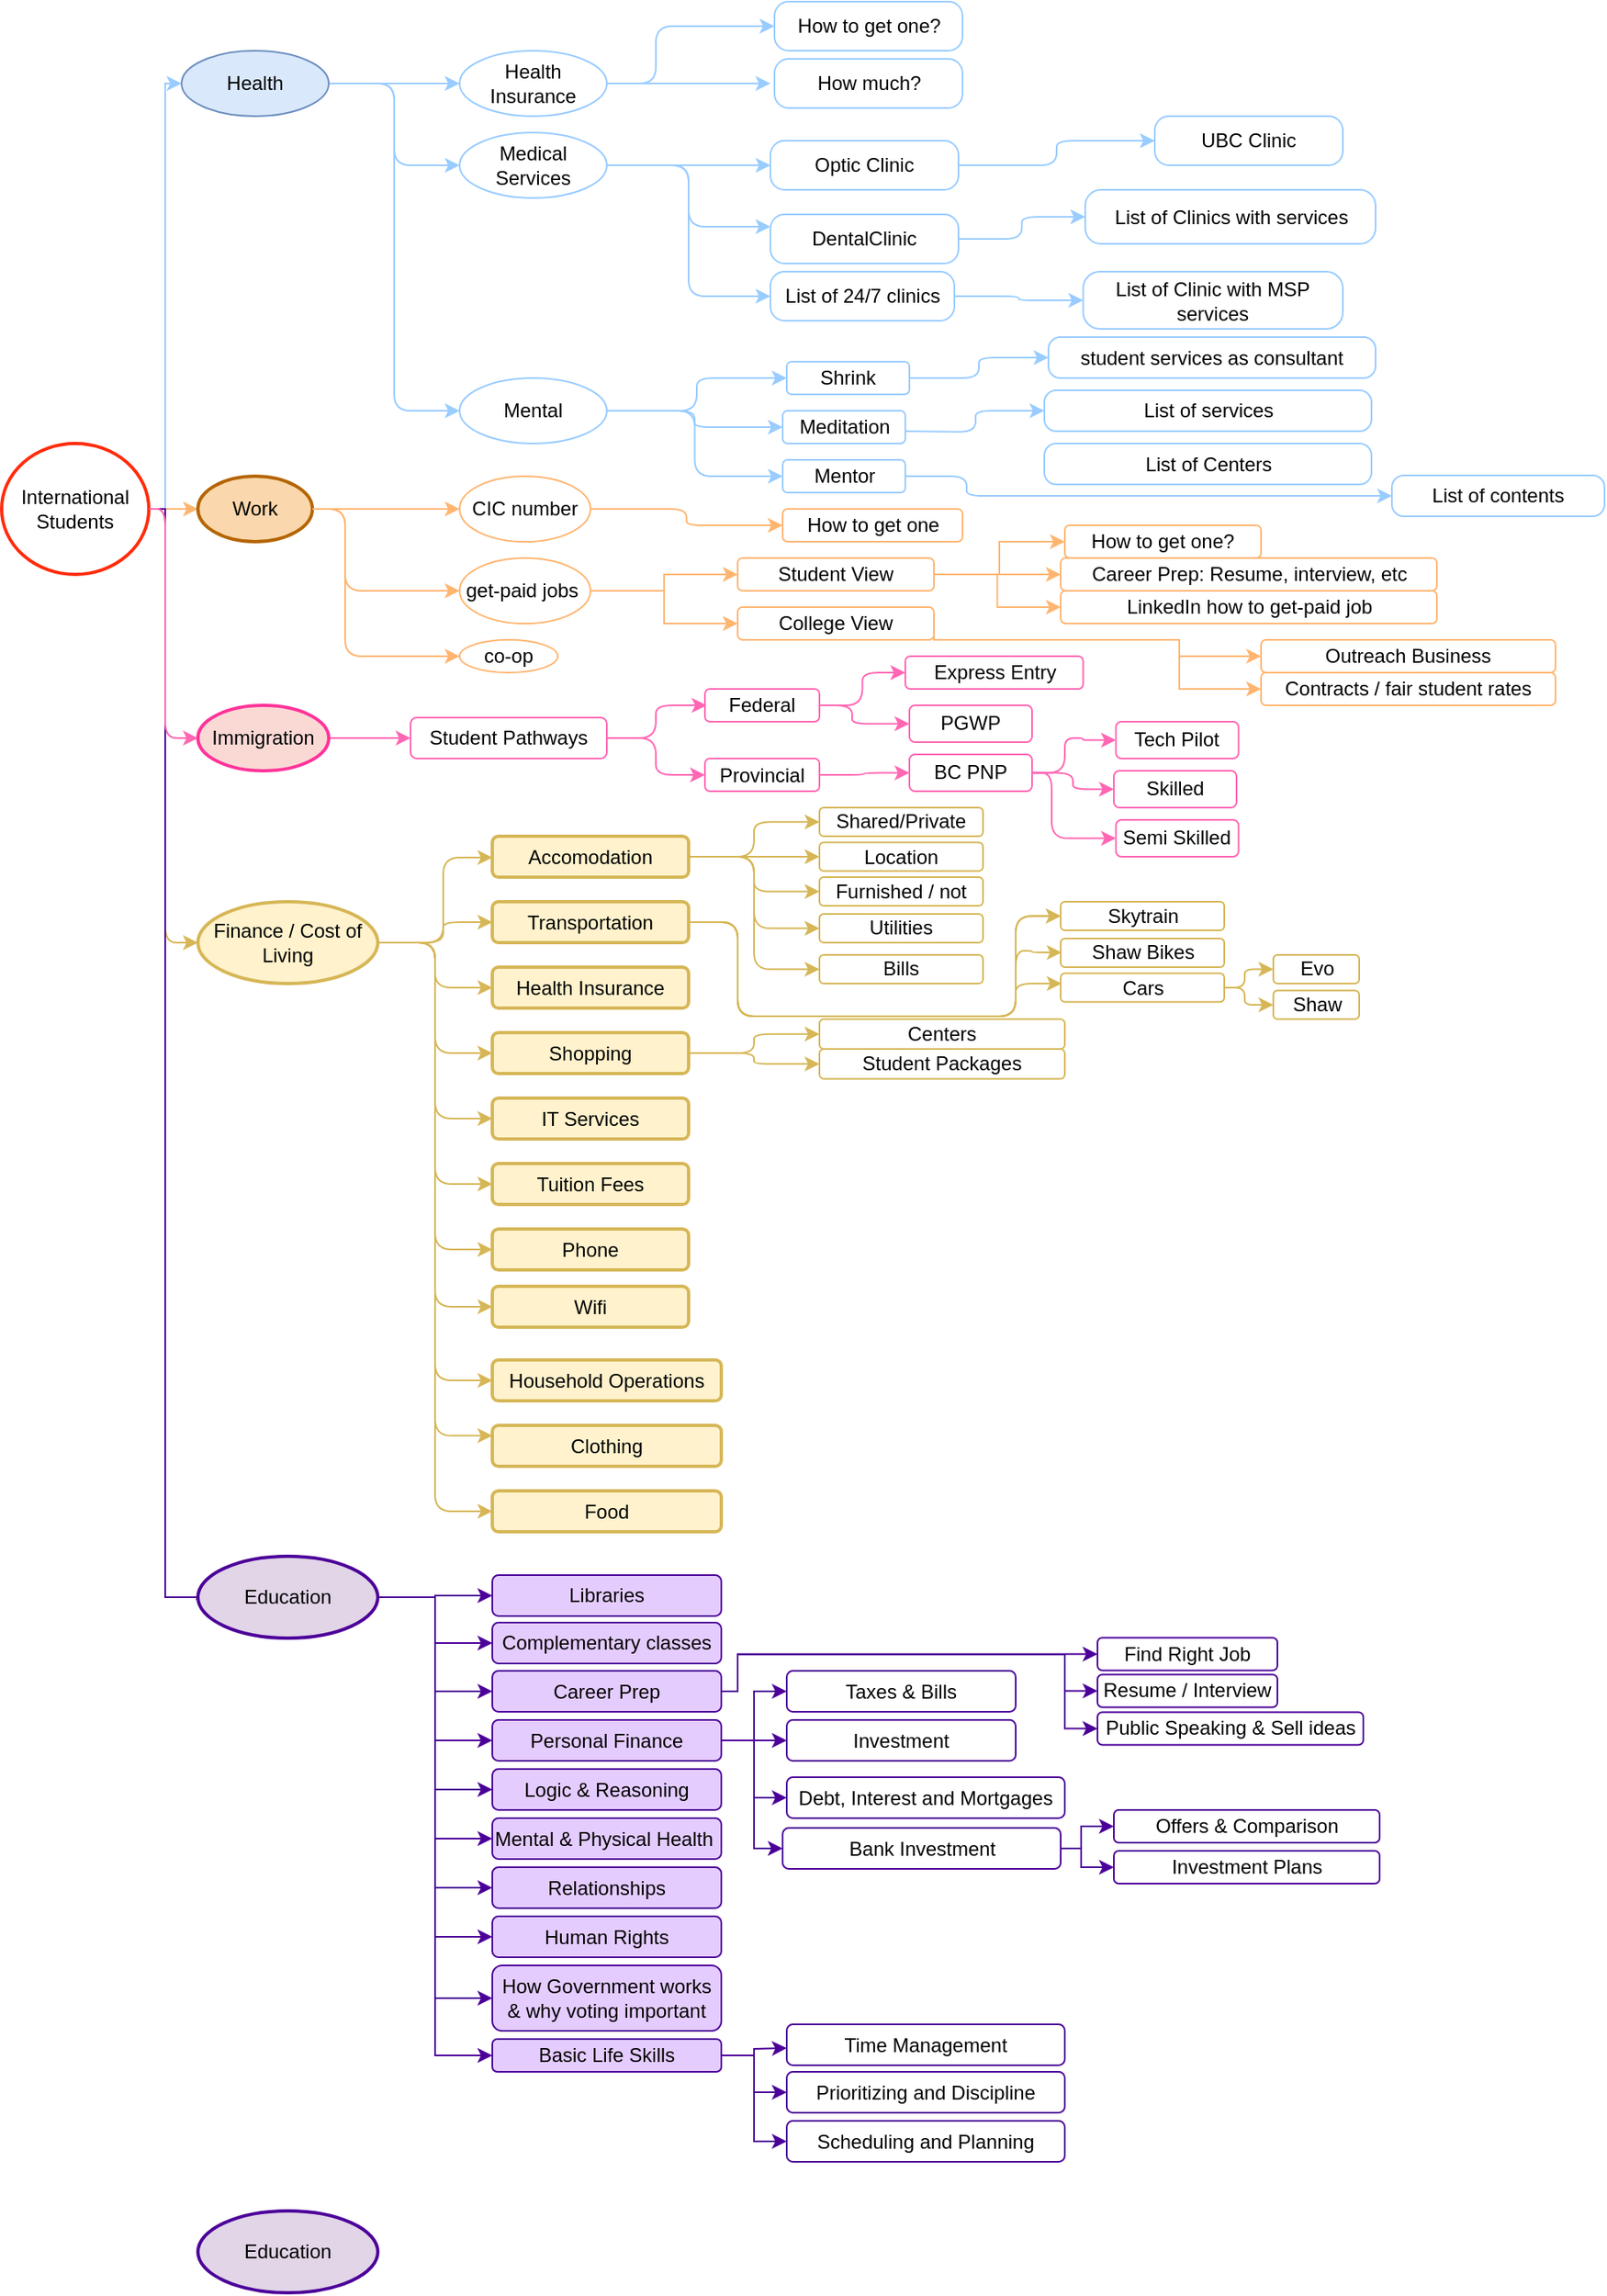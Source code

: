 <mxfile version="14.4.7" type="github">
  <diagram id="m4oOq3qNDZ7g-e-n-4RC" name="Page-1">
    <mxGraphModel dx="934" dy="576" grid="1" gridSize="10" guides="1" tooltips="1" connect="1" arrows="1" fold="1" page="1" pageScale="1" pageWidth="1100" pageHeight="2700" math="0" shadow="0">
      <root>
        <mxCell id="0" />
        <mxCell id="1" parent="0" />
        <mxCell id="rZ3ENeLBDYLeqfZYiXDe-3" value="" style="edgeStyle=orthogonalEdgeStyle;rounded=0;orthogonalLoop=1;jettySize=auto;html=1;strokeColor=#99CCFF;" parent="1" source="rZ3ENeLBDYLeqfZYiXDe-1" target="rZ3ENeLBDYLeqfZYiXDe-2" edge="1">
          <mxGeometry relative="1" as="geometry">
            <Array as="points">
              <mxPoint x="150" y="350" />
              <mxPoint x="150" y="90" />
            </Array>
          </mxGeometry>
        </mxCell>
        <mxCell id="rZ3ENeLBDYLeqfZYiXDe-70" value="" style="edgeStyle=orthogonalEdgeStyle;rounded=1;orthogonalLoop=1;jettySize=auto;html=1;strokeColor=#FFB570;" parent="1" source="rZ3ENeLBDYLeqfZYiXDe-1" target="rZ3ENeLBDYLeqfZYiXDe-69" edge="1">
          <mxGeometry relative="1" as="geometry" />
        </mxCell>
        <mxCell id="n0O5NmU1FxggE0WwCRkB-70" style="edgeStyle=orthogonalEdgeStyle;rounded=1;orthogonalLoop=1;jettySize=auto;html=1;entryX=0;entryY=0.5;entryDx=0;entryDy=0;strokeColor=#D6B656;" parent="1" source="rZ3ENeLBDYLeqfZYiXDe-1" target="n0O5NmU1FxggE0WwCRkB-69" edge="1">
          <mxGeometry relative="1" as="geometry">
            <Array as="points">
              <mxPoint x="150" y="350" />
              <mxPoint x="150" y="615" />
            </Array>
          </mxGeometry>
        </mxCell>
        <mxCell id="ks-HHhve7mKZ4W3_v99z-2" style="edgeStyle=orthogonalEdgeStyle;rounded=0;orthogonalLoop=1;jettySize=auto;html=1;exitX=1;exitY=0.5;exitDx=0;exitDy=0;entryX=0.028;entryY=0.351;entryDx=0;entryDy=0;entryPerimeter=0;strokeColor=#4C0099;" edge="1" parent="1" source="rZ3ENeLBDYLeqfZYiXDe-1" target="ks-HHhve7mKZ4W3_v99z-1">
          <mxGeometry relative="1" as="geometry">
            <Array as="points">
              <mxPoint x="150" y="350" />
              <mxPoint x="150" y="1015" />
              <mxPoint x="173" y="1015" />
            </Array>
          </mxGeometry>
        </mxCell>
        <mxCell id="rZ3ENeLBDYLeqfZYiXDe-1" value="International &lt;br&gt;Students" style="ellipse;whiteSpace=wrap;html=1;strokeWidth=2;strokeColor=#FF2B0A;" parent="1" vertex="1">
          <mxGeometry x="50" y="310" width="90" height="80" as="geometry" />
        </mxCell>
        <mxCell id="rZ3ENeLBDYLeqfZYiXDe-5" value="" style="edgeStyle=orthogonalEdgeStyle;rounded=0;orthogonalLoop=1;jettySize=auto;html=1;strokeColor=#99CCFF;" parent="1" source="rZ3ENeLBDYLeqfZYiXDe-2" target="rZ3ENeLBDYLeqfZYiXDe-4" edge="1">
          <mxGeometry relative="1" as="geometry" />
        </mxCell>
        <mxCell id="rZ3ENeLBDYLeqfZYiXDe-22" style="edgeStyle=orthogonalEdgeStyle;rounded=1;orthogonalLoop=1;jettySize=auto;html=1;entryX=0;entryY=0.5;entryDx=0;entryDy=0;strokeColor=#99CCFF;" parent="1" source="rZ3ENeLBDYLeqfZYiXDe-2" target="rZ3ENeLBDYLeqfZYiXDe-20" edge="1">
          <mxGeometry relative="1" as="geometry" />
        </mxCell>
        <mxCell id="rZ3ENeLBDYLeqfZYiXDe-48" style="edgeStyle=orthogonalEdgeStyle;rounded=1;orthogonalLoop=1;jettySize=auto;html=1;strokeColor=#99CCFF;entryX=0;entryY=0.5;entryDx=0;entryDy=0;" parent="1" source="rZ3ENeLBDYLeqfZYiXDe-2" target="rZ3ENeLBDYLeqfZYiXDe-49" edge="1">
          <mxGeometry relative="1" as="geometry">
            <mxPoint x="280" y="230" as="targetPoint" />
          </mxGeometry>
        </mxCell>
        <mxCell id="rZ3ENeLBDYLeqfZYiXDe-2" value="Health" style="ellipse;whiteSpace=wrap;html=1;fillColor=#dae8fc;strokeColor=#6c8ebf;" parent="1" vertex="1">
          <mxGeometry x="160" y="70" width="90" height="40" as="geometry" />
        </mxCell>
        <mxCell id="rZ3ENeLBDYLeqfZYiXDe-7" value="" style="edgeStyle=orthogonalEdgeStyle;rounded=1;orthogonalLoop=1;jettySize=auto;html=1;strokeColor=#99CCFF;entryX=0;entryY=0.5;entryDx=0;entryDy=0;" parent="1" source="rZ3ENeLBDYLeqfZYiXDe-4" target="n0O5NmU1FxggE0WwCRkB-44" edge="1">
          <mxGeometry relative="1" as="geometry">
            <Array as="points">
              <mxPoint x="450" y="90" />
              <mxPoint x="450" y="55" />
            </Array>
          </mxGeometry>
        </mxCell>
        <mxCell id="rZ3ENeLBDYLeqfZYiXDe-4" value="Health Insurance&lt;br&gt;" style="ellipse;whiteSpace=wrap;html=1;strokeColor=#99CCFF;" parent="1" vertex="1">
          <mxGeometry x="330" y="70" width="90" height="40" as="geometry" />
        </mxCell>
        <mxCell id="rZ3ENeLBDYLeqfZYiXDe-12" value="" style="endArrow=classic;html=1;exitX=1;exitY=0.5;exitDx=0;exitDy=0;edgeStyle=orthogonalEdgeStyle;strokeColor=#99CCFF;" parent="1" source="rZ3ENeLBDYLeqfZYiXDe-4" edge="1">
          <mxGeometry width="50" height="50" relative="1" as="geometry">
            <mxPoint x="340" y="180" as="sourcePoint" />
            <mxPoint x="520" y="90" as="targetPoint" />
          </mxGeometry>
        </mxCell>
        <mxCell id="rZ3ENeLBDYLeqfZYiXDe-16" value="" style="edgeStyle=orthogonalEdgeStyle;rounded=0;orthogonalLoop=1;jettySize=auto;html=1;exitX=0;exitY=0.5;exitDx=0;exitDy=0;entryX=0;entryY=0.5;entryDx=0;entryDy=0;strokeColor=#99CCFF;" parent="1" edge="1">
          <mxGeometry relative="1" as="geometry">
            <mxPoint x="510" y="55" as="sourcePoint" />
            <mxPoint x="510" y="55" as="targetPoint" />
          </mxGeometry>
        </mxCell>
        <mxCell id="rZ3ENeLBDYLeqfZYiXDe-27" style="edgeStyle=orthogonalEdgeStyle;rounded=1;orthogonalLoop=1;jettySize=auto;html=1;entryX=0;entryY=0.25;entryDx=0;entryDy=0;strokeColor=#99CCFF;" parent="1" source="rZ3ENeLBDYLeqfZYiXDe-20" target="rZ3ENeLBDYLeqfZYiXDe-35" edge="1">
          <mxGeometry relative="1" as="geometry">
            <mxPoint x="510" y="185" as="targetPoint" />
          </mxGeometry>
        </mxCell>
        <mxCell id="rZ3ENeLBDYLeqfZYiXDe-33" style="edgeStyle=orthogonalEdgeStyle;rounded=1;orthogonalLoop=1;jettySize=auto;html=1;strokeColor=#99CCFF;" parent="1" source="rZ3ENeLBDYLeqfZYiXDe-20" edge="1">
          <mxGeometry relative="1" as="geometry">
            <mxPoint x="520" y="140" as="targetPoint" />
          </mxGeometry>
        </mxCell>
        <mxCell id="rZ3ENeLBDYLeqfZYiXDe-47" style="edgeStyle=orthogonalEdgeStyle;rounded=1;orthogonalLoop=1;jettySize=auto;html=1;exitX=1;exitY=0.5;exitDx=0;exitDy=0;entryX=0;entryY=0.5;entryDx=0;entryDy=0;strokeColor=#99CCFF;" parent="1" source="rZ3ENeLBDYLeqfZYiXDe-20" target="rZ3ENeLBDYLeqfZYiXDe-41" edge="1">
          <mxGeometry relative="1" as="geometry">
            <Array as="points">
              <mxPoint x="470" y="140" />
              <mxPoint x="470" y="220" />
            </Array>
          </mxGeometry>
        </mxCell>
        <mxCell id="rZ3ENeLBDYLeqfZYiXDe-20" value="Medical Services" style="ellipse;whiteSpace=wrap;html=1;strokeColor=#99CCFF;" parent="1" vertex="1">
          <mxGeometry x="330" y="120" width="90" height="40" as="geometry" />
        </mxCell>
        <mxCell id="rZ3ENeLBDYLeqfZYiXDe-29" value="" style="edgeStyle=orthogonalEdgeStyle;rounded=1;orthogonalLoop=1;jettySize=auto;html=1;strokeColor=#99CCFF;exitX=1;exitY=0.5;exitDx=0;exitDy=0;" parent="1" source="rZ3ENeLBDYLeqfZYiXDe-34" target="rZ3ENeLBDYLeqfZYiXDe-28" edge="1">
          <mxGeometry relative="1" as="geometry">
            <mxPoint x="660" y="140" as="sourcePoint" />
          </mxGeometry>
        </mxCell>
        <mxCell id="rZ3ENeLBDYLeqfZYiXDe-28" value="UBC Clinic&lt;br&gt;" style="whiteSpace=wrap;html=1;strokeColor=#99CCFF;rounded=1;arcSize=29;" parent="1" vertex="1">
          <mxGeometry x="755" y="110" width="115" height="30" as="geometry" />
        </mxCell>
        <mxCell id="rZ3ENeLBDYLeqfZYiXDe-34" value="Optic Clinic" style="whiteSpace=wrap;html=1;strokeColor=#99CCFF;rounded=1;arcSize=29;" parent="1" vertex="1">
          <mxGeometry x="520" y="125" width="115" height="30" as="geometry" />
        </mxCell>
        <mxCell id="rZ3ENeLBDYLeqfZYiXDe-37" value="" style="edgeStyle=orthogonalEdgeStyle;rounded=1;orthogonalLoop=1;jettySize=auto;html=1;strokeColor=#99CCFF;" parent="1" source="rZ3ENeLBDYLeqfZYiXDe-35" target="rZ3ENeLBDYLeqfZYiXDe-36" edge="1">
          <mxGeometry relative="1" as="geometry" />
        </mxCell>
        <mxCell id="rZ3ENeLBDYLeqfZYiXDe-35" value="DentalClinic" style="whiteSpace=wrap;html=1;strokeColor=#99CCFF;rounded=1;arcSize=29;" parent="1" vertex="1">
          <mxGeometry x="520" y="170" width="115" height="30" as="geometry" />
        </mxCell>
        <mxCell id="rZ3ENeLBDYLeqfZYiXDe-36" value="List of Clinics with services" style="whiteSpace=wrap;html=1;rounded=1;strokeColor=#99CCFF;arcSize=29;" parent="1" vertex="1">
          <mxGeometry x="712.5" y="155" width="177.5" height="33" as="geometry" />
        </mxCell>
        <mxCell id="rZ3ENeLBDYLeqfZYiXDe-46" value="" style="edgeStyle=orthogonalEdgeStyle;rounded=1;orthogonalLoop=1;jettySize=auto;html=1;strokeColor=#99CCFF;" parent="1" source="rZ3ENeLBDYLeqfZYiXDe-41" target="rZ3ENeLBDYLeqfZYiXDe-45" edge="1">
          <mxGeometry relative="1" as="geometry" />
        </mxCell>
        <mxCell id="rZ3ENeLBDYLeqfZYiXDe-41" value="List of 24/7 clinics" style="whiteSpace=wrap;html=1;strokeColor=#99CCFF;rounded=1;arcSize=29;" parent="1" vertex="1">
          <mxGeometry x="520" y="205" width="112.5" height="30" as="geometry" />
        </mxCell>
        <mxCell id="rZ3ENeLBDYLeqfZYiXDe-45" value="List of Clinic with MSP services" style="whiteSpace=wrap;html=1;rounded=1;strokeColor=#99CCFF;arcSize=29;" parent="1" vertex="1">
          <mxGeometry x="711.25" y="205" width="158.75" height="35" as="geometry" />
        </mxCell>
        <mxCell id="rZ3ENeLBDYLeqfZYiXDe-55" value="" style="edgeStyle=orthogonalEdgeStyle;rounded=1;orthogonalLoop=1;jettySize=auto;html=1;strokeColor=#99CCFF;" parent="1" source="rZ3ENeLBDYLeqfZYiXDe-49" target="rZ3ENeLBDYLeqfZYiXDe-54" edge="1">
          <mxGeometry relative="1" as="geometry" />
        </mxCell>
        <mxCell id="rZ3ENeLBDYLeqfZYiXDe-56" style="edgeStyle=orthogonalEdgeStyle;rounded=1;orthogonalLoop=1;jettySize=auto;html=1;strokeColor=#99CCFF;entryX=0;entryY=0.5;entryDx=0;entryDy=0;" parent="1" source="rZ3ENeLBDYLeqfZYiXDe-49" target="rZ3ENeLBDYLeqfZYiXDe-57" edge="1">
          <mxGeometry relative="1" as="geometry">
            <mxPoint x="530" y="310" as="targetPoint" />
          </mxGeometry>
        </mxCell>
        <mxCell id="rZ3ENeLBDYLeqfZYiXDe-61" style="edgeStyle=orthogonalEdgeStyle;rounded=1;orthogonalLoop=1;jettySize=auto;html=1;entryX=0;entryY=0.5;entryDx=0;entryDy=0;strokeColor=#99CCFF;" parent="1" source="rZ3ENeLBDYLeqfZYiXDe-49" target="rZ3ENeLBDYLeqfZYiXDe-60" edge="1">
          <mxGeometry relative="1" as="geometry" />
        </mxCell>
        <mxCell id="rZ3ENeLBDYLeqfZYiXDe-49" value="Mental" style="ellipse;whiteSpace=wrap;html=1;strokeColor=#99CCFF;" parent="1" vertex="1">
          <mxGeometry x="330" y="270" width="90" height="40" as="geometry" />
        </mxCell>
        <mxCell id="rZ3ENeLBDYLeqfZYiXDe-64" style="edgeStyle=orthogonalEdgeStyle;rounded=1;orthogonalLoop=1;jettySize=auto;html=1;strokeColor=#99CCFF;" parent="1" source="rZ3ENeLBDYLeqfZYiXDe-54" target="rZ3ENeLBDYLeqfZYiXDe-63" edge="1">
          <mxGeometry relative="1" as="geometry" />
        </mxCell>
        <mxCell id="rZ3ENeLBDYLeqfZYiXDe-54" value="Shrink" style="whiteSpace=wrap;html=1;strokeColor=#99CCFF;rounded=1;" parent="1" vertex="1">
          <mxGeometry x="530" y="260" width="75" height="20" as="geometry" />
        </mxCell>
        <mxCell id="n0O5NmU1FxggE0WwCRkB-11" style="edgeStyle=orthogonalEdgeStyle;rounded=1;orthogonalLoop=1;jettySize=auto;html=1;entryX=0;entryY=0.5;entryDx=0;entryDy=0;fillColor=#dae8fc;strokeColor=none;" parent="1" target="n0O5NmU1FxggE0WwCRkB-6" edge="1">
          <mxGeometry relative="1" as="geometry">
            <mxPoint x="603" y="300" as="sourcePoint" />
            <Array as="points">
              <mxPoint x="603" y="305" />
              <mxPoint x="645" y="305" />
              <mxPoint x="645" y="323" />
            </Array>
          </mxGeometry>
        </mxCell>
        <mxCell id="rZ3ENeLBDYLeqfZYiXDe-57" value="Meditation" style="whiteSpace=wrap;html=1;strokeColor=#99CCFF;rounded=1;" parent="1" vertex="1">
          <mxGeometry x="527.5" y="290" width="75" height="20" as="geometry" />
        </mxCell>
        <mxCell id="n0O5NmU1FxggE0WwCRkB-15" style="edgeStyle=orthogonalEdgeStyle;rounded=1;orthogonalLoop=1;jettySize=auto;html=1;strokeColor=#99CCFF;entryX=0;entryY=0.5;entryDx=0;entryDy=0;" parent="1" source="rZ3ENeLBDYLeqfZYiXDe-60" target="n0O5NmU1FxggE0WwCRkB-16" edge="1">
          <mxGeometry relative="1" as="geometry">
            <mxPoint x="940" y="350" as="targetPoint" />
            <Array as="points">
              <mxPoint x="640" y="330" />
              <mxPoint x="640" y="342" />
            </Array>
          </mxGeometry>
        </mxCell>
        <mxCell id="rZ3ENeLBDYLeqfZYiXDe-60" value="Mentor" style="whiteSpace=wrap;html=1;strokeColor=#99CCFF;rounded=1;" parent="1" vertex="1">
          <mxGeometry x="527.5" y="320" width="75" height="20" as="geometry" />
        </mxCell>
        <mxCell id="rZ3ENeLBDYLeqfZYiXDe-63" value="student services as consultant" style="whiteSpace=wrap;html=1;rounded=1;strokeColor=#99CCFF;arcSize=29;" parent="1" vertex="1">
          <mxGeometry x="690" y="245" width="200" height="25" as="geometry" />
        </mxCell>
        <mxCell id="rZ3ENeLBDYLeqfZYiXDe-73" value="" style="edgeStyle=orthogonalEdgeStyle;rounded=1;orthogonalLoop=1;jettySize=auto;html=1;strokeColor=#FFB570;entryX=0;entryY=0.5;entryDx=0;entryDy=0;" parent="1" source="rZ3ENeLBDYLeqfZYiXDe-69" target="rZ3ENeLBDYLeqfZYiXDe-74" edge="1">
          <mxGeometry relative="1" as="geometry">
            <mxPoint x="350" y="350" as="targetPoint" />
          </mxGeometry>
        </mxCell>
        <mxCell id="rZ3ENeLBDYLeqfZYiXDe-80" style="edgeStyle=orthogonalEdgeStyle;rounded=1;orthogonalLoop=1;jettySize=auto;html=1;strokeColor=#FFB570;exitX=1;exitY=0.5;exitDx=0;exitDy=0;entryX=0;entryY=0.5;entryDx=0;entryDy=0;" parent="1" source="rZ3ENeLBDYLeqfZYiXDe-69" target="rZ3ENeLBDYLeqfZYiXDe-81" edge="1">
          <mxGeometry relative="1" as="geometry">
            <mxPoint x="330" y="410" as="targetPoint" />
            <Array as="points">
              <mxPoint x="260" y="350" />
              <mxPoint x="260" y="400" />
            </Array>
          </mxGeometry>
        </mxCell>
        <mxCell id="rZ3ENeLBDYLeqfZYiXDe-69" value="Work" style="ellipse;whiteSpace=wrap;html=1;strokeWidth=2;strokeColor=#b46504;fillColor=#fad7ac;" parent="1" vertex="1">
          <mxGeometry x="170" y="330" width="70" height="40" as="geometry" />
        </mxCell>
        <mxCell id="rZ3ENeLBDYLeqfZYiXDe-76" style="edgeStyle=orthogonalEdgeStyle;rounded=1;orthogonalLoop=1;jettySize=auto;html=1;strokeColor=#FFB570;entryX=0;entryY=0.5;entryDx=0;entryDy=0;" parent="1" source="rZ3ENeLBDYLeqfZYiXDe-74" target="rZ3ENeLBDYLeqfZYiXDe-78" edge="1">
          <mxGeometry relative="1" as="geometry">
            <mxPoint x="520" y="370" as="targetPoint" />
          </mxGeometry>
        </mxCell>
        <mxCell id="rZ3ENeLBDYLeqfZYiXDe-74" value="CIC number" style="ellipse;whiteSpace=wrap;html=1;strokeColor=#FFB570;" parent="1" vertex="1">
          <mxGeometry x="330" y="330" width="80" height="40" as="geometry" />
        </mxCell>
        <mxCell id="rZ3ENeLBDYLeqfZYiXDe-78" value="How to get one" style="whiteSpace=wrap;html=1;rounded=1;strokeColor=#FFB570;" parent="1" vertex="1">
          <mxGeometry x="527.5" y="350" width="110" height="20" as="geometry" />
        </mxCell>
        <mxCell id="n0O5NmU1FxggE0WwCRkB-20" value="" style="edgeStyle=orthogonalEdgeStyle;rounded=0;orthogonalLoop=1;jettySize=auto;html=1;strokeColor=#FFB570;" parent="1" source="rZ3ENeLBDYLeqfZYiXDe-81" target="n0O5NmU1FxggE0WwCRkB-19" edge="1">
          <mxGeometry relative="1" as="geometry" />
        </mxCell>
        <mxCell id="n0O5NmU1FxggE0WwCRkB-30" style="edgeStyle=orthogonalEdgeStyle;rounded=0;orthogonalLoop=1;jettySize=auto;html=1;entryX=0;entryY=0.5;entryDx=0;entryDy=0;strokeColor=#FFB570;" parent="1" source="rZ3ENeLBDYLeqfZYiXDe-81" target="n0O5NmU1FxggE0WwCRkB-28" edge="1">
          <mxGeometry relative="1" as="geometry" />
        </mxCell>
        <mxCell id="rZ3ENeLBDYLeqfZYiXDe-81" value="get-paid jobs&amp;nbsp;" style="ellipse;whiteSpace=wrap;html=1;strokeColor=#FFB570;" parent="1" vertex="1">
          <mxGeometry x="330" y="380" width="80" height="40" as="geometry" />
        </mxCell>
        <mxCell id="rZ3ENeLBDYLeqfZYiXDe-83" value="co-op" style="ellipse;whiteSpace=wrap;html=1;strokeColor=#FFB570;" parent="1" vertex="1">
          <mxGeometry x="330" y="430" width="60" height="20" as="geometry" />
        </mxCell>
        <mxCell id="rZ3ENeLBDYLeqfZYiXDe-84" style="edgeStyle=orthogonalEdgeStyle;rounded=1;orthogonalLoop=1;jettySize=auto;html=1;strokeColor=#FFB570;exitX=1;exitY=0.5;exitDx=0;exitDy=0;entryX=0;entryY=0.5;entryDx=0;entryDy=0;" parent="1" source="rZ3ENeLBDYLeqfZYiXDe-69" target="rZ3ENeLBDYLeqfZYiXDe-83" edge="1">
          <mxGeometry relative="1" as="geometry">
            <mxPoint x="330" y="450" as="targetPoint" />
            <mxPoint x="240" y="390" as="sourcePoint" />
            <Array as="points">
              <mxPoint x="260" y="350" />
              <mxPoint x="260" y="440" />
            </Array>
          </mxGeometry>
        </mxCell>
        <mxCell id="rZ3ENeLBDYLeqfZYiXDe-85" value="" style="edgeStyle=orthogonalEdgeStyle;rounded=1;orthogonalLoop=1;jettySize=auto;html=1;exitX=1;exitY=0.5;exitDx=0;exitDy=0;strokeColor=#FF66B3;" parent="1" source="rZ3ENeLBDYLeqfZYiXDe-1" target="rZ3ENeLBDYLeqfZYiXDe-86" edge="1">
          <mxGeometry relative="1" as="geometry">
            <mxPoint x="140" y="490" as="sourcePoint" />
            <Array as="points">
              <mxPoint x="150" y="350" />
              <mxPoint x="150" y="490" />
            </Array>
          </mxGeometry>
        </mxCell>
        <mxCell id="rZ3ENeLBDYLeqfZYiXDe-88" value="" style="edgeStyle=orthogonalEdgeStyle;rounded=1;orthogonalLoop=1;jettySize=auto;html=1;strokeColor=#FF66B3;" parent="1" source="rZ3ENeLBDYLeqfZYiXDe-86" target="rZ3ENeLBDYLeqfZYiXDe-87" edge="1">
          <mxGeometry relative="1" as="geometry" />
        </mxCell>
        <mxCell id="rZ3ENeLBDYLeqfZYiXDe-86" value="Immigration" style="ellipse;whiteSpace=wrap;html=1;strokeWidth=2;fillColor=#fad9d5;strokeColor=#FF3399;" parent="1" vertex="1">
          <mxGeometry x="170" y="470" width="80" height="40" as="geometry" />
        </mxCell>
        <mxCell id="rZ3ENeLBDYLeqfZYiXDe-90" value="" style="edgeStyle=orthogonalEdgeStyle;rounded=1;orthogonalLoop=1;jettySize=auto;html=1;strokeColor=#FF66B3;" parent="1" source="rZ3ENeLBDYLeqfZYiXDe-87" edge="1">
          <mxGeometry relative="1" as="geometry">
            <mxPoint x="481" y="470" as="targetPoint" />
            <Array as="points">
              <mxPoint x="450" y="490" />
              <mxPoint x="450" y="470" />
            </Array>
          </mxGeometry>
        </mxCell>
        <mxCell id="n0O5NmU1FxggE0WwCRkB-57" style="edgeStyle=orthogonalEdgeStyle;rounded=1;orthogonalLoop=1;jettySize=auto;html=1;exitX=1;exitY=0.5;exitDx=0;exitDy=0;entryX=0;entryY=0.5;entryDx=0;entryDy=0;strokeColor=#FF66B3;" parent="1" source="rZ3ENeLBDYLeqfZYiXDe-87" target="n0O5NmU1FxggE0WwCRkB-50" edge="1">
          <mxGeometry relative="1" as="geometry" />
        </mxCell>
        <mxCell id="rZ3ENeLBDYLeqfZYiXDe-87" value="Student Pathways" style="whiteSpace=wrap;html=1;strokeWidth=1;rounded=1;strokeColor=#FF66B3;" parent="1" vertex="1">
          <mxGeometry x="300" y="477.5" width="120" height="25" as="geometry" />
        </mxCell>
        <mxCell id="rZ3ENeLBDYLeqfZYiXDe-89" value="Express Entry" style="whiteSpace=wrap;html=1;rounded=1;strokeColor=#FF66B3;strokeWidth=1;" parent="1" vertex="1">
          <mxGeometry x="602.5" y="440" width="108.75" height="20" as="geometry" />
        </mxCell>
        <mxCell id="rZ3ENeLBDYLeqfZYiXDe-91" value="PGWP" style="whiteSpace=wrap;html=1;rounded=1;strokeColor=#FF66B3;strokeWidth=1;" parent="1" vertex="1">
          <mxGeometry x="605" y="470" width="75" height="22.5" as="geometry" />
        </mxCell>
        <mxCell id="n0O5NmU1FxggE0WwCRkB-2" style="edgeStyle=orthogonalEdgeStyle;rounded=1;orthogonalLoop=1;jettySize=auto;html=1;strokeColor=#99CCFF;" parent="1" target="n0O5NmU1FxggE0WwCRkB-3" edge="1">
          <mxGeometry relative="1" as="geometry">
            <mxPoint x="602.5" y="302.5" as="sourcePoint" />
          </mxGeometry>
        </mxCell>
        <mxCell id="n0O5NmU1FxggE0WwCRkB-3" value="List of services" style="whiteSpace=wrap;html=1;rounded=1;strokeColor=#99CCFF;arcSize=29;" parent="1" vertex="1">
          <mxGeometry x="687.5" y="277.5" width="200" height="25" as="geometry" />
        </mxCell>
        <mxCell id="n0O5NmU1FxggE0WwCRkB-6" value="List of Centers&lt;br&gt;" style="whiteSpace=wrap;html=1;rounded=1;strokeColor=#99CCFF;arcSize=29;" parent="1" vertex="1">
          <mxGeometry x="687.5" y="310" width="200" height="25" as="geometry" />
        </mxCell>
        <mxCell id="n0O5NmU1FxggE0WwCRkB-16" value="List of contents" style="whiteSpace=wrap;html=1;rounded=1;strokeColor=#99CCFF;arcSize=29;" parent="1" vertex="1">
          <mxGeometry x="900" y="329.5" width="130" height="25" as="geometry" />
        </mxCell>
        <mxCell id="n0O5NmU1FxggE0WwCRkB-23" value="" style="edgeStyle=orthogonalEdgeStyle;rounded=0;orthogonalLoop=1;jettySize=auto;html=1;strokeColor=#FFB570;" parent="1" source="n0O5NmU1FxggE0WwCRkB-19" target="n0O5NmU1FxggE0WwCRkB-22" edge="1">
          <mxGeometry relative="1" as="geometry" />
        </mxCell>
        <mxCell id="n0O5NmU1FxggE0WwCRkB-27" style="edgeStyle=orthogonalEdgeStyle;rounded=0;orthogonalLoop=1;jettySize=auto;html=1;entryX=0;entryY=0.5;entryDx=0;entryDy=0;strokeColor=#FFB570;" parent="1" source="n0O5NmU1FxggE0WwCRkB-19" target="n0O5NmU1FxggE0WwCRkB-25" edge="1">
          <mxGeometry relative="1" as="geometry" />
        </mxCell>
        <mxCell id="n0O5NmU1FxggE0WwCRkB-33" style="edgeStyle=orthogonalEdgeStyle;rounded=0;orthogonalLoop=1;jettySize=auto;html=1;entryX=0;entryY=0.5;entryDx=0;entryDy=0;strokeColor=#FFB570;" parent="1" source="n0O5NmU1FxggE0WwCRkB-19" target="n0O5NmU1FxggE0WwCRkB-32" edge="1">
          <mxGeometry relative="1" as="geometry" />
        </mxCell>
        <mxCell id="n0O5NmU1FxggE0WwCRkB-19" value="Student View" style="whiteSpace=wrap;html=1;strokeColor=#FFB570;rounded=1;" parent="1" vertex="1">
          <mxGeometry x="500" y="380" width="120" height="20" as="geometry" />
        </mxCell>
        <mxCell id="n0O5NmU1FxggE0WwCRkB-22" value="How to get one?" style="whiteSpace=wrap;html=1;rounded=1;strokeColor=#FFB570;" parent="1" vertex="1">
          <mxGeometry x="700" y="360" width="120" height="20" as="geometry" />
        </mxCell>
        <mxCell id="n0O5NmU1FxggE0WwCRkB-25" value="Career Prep: Resume, interview, etc" style="whiteSpace=wrap;html=1;rounded=1;strokeColor=#FFB570;" parent="1" vertex="1">
          <mxGeometry x="697.5" y="380" width="230" height="20" as="geometry" />
        </mxCell>
        <mxCell id="n0O5NmU1FxggE0WwCRkB-37" style="edgeStyle=orthogonalEdgeStyle;rounded=0;orthogonalLoop=1;jettySize=auto;html=1;exitX=1;exitY=0.5;exitDx=0;exitDy=0;entryX=0;entryY=0.5;entryDx=0;entryDy=0;strokeColor=#FFB570;" parent="1" source="n0O5NmU1FxggE0WwCRkB-28" target="n0O5NmU1FxggE0WwCRkB-36" edge="1">
          <mxGeometry relative="1" as="geometry">
            <Array as="points">
              <mxPoint x="620" y="430" />
              <mxPoint x="770" y="430" />
              <mxPoint x="770" y="440" />
            </Array>
          </mxGeometry>
        </mxCell>
        <mxCell id="n0O5NmU1FxggE0WwCRkB-39" style="edgeStyle=orthogonalEdgeStyle;rounded=0;orthogonalLoop=1;jettySize=auto;html=1;entryX=0;entryY=0.5;entryDx=0;entryDy=0;strokeColor=#FFB570;" parent="1" source="n0O5NmU1FxggE0WwCRkB-28" target="n0O5NmU1FxggE0WwCRkB-38" edge="1">
          <mxGeometry relative="1" as="geometry">
            <Array as="points">
              <mxPoint x="770" y="430" />
              <mxPoint x="770" y="460" />
            </Array>
          </mxGeometry>
        </mxCell>
        <mxCell id="n0O5NmU1FxggE0WwCRkB-28" value="College View" style="whiteSpace=wrap;html=1;strokeColor=#FFB570;rounded=1;" parent="1" vertex="1">
          <mxGeometry x="500" y="410" width="120" height="20" as="geometry" />
        </mxCell>
        <mxCell id="n0O5NmU1FxggE0WwCRkB-32" value="LinkedIn how to get-paid job" style="whiteSpace=wrap;html=1;rounded=1;strokeColor=#FFB570;" parent="1" vertex="1">
          <mxGeometry x="697.5" y="400" width="230" height="20" as="geometry" />
        </mxCell>
        <mxCell id="n0O5NmU1FxggE0WwCRkB-36" value="Outreach Business" style="whiteSpace=wrap;html=1;rounded=1;strokeColor=#FFB570;" parent="1" vertex="1">
          <mxGeometry x="820" y="430" width="180" height="20" as="geometry" />
        </mxCell>
        <mxCell id="n0O5NmU1FxggE0WwCRkB-38" value="Contracts / fair student rates" style="whiteSpace=wrap;html=1;rounded=1;strokeColor=#FFB570;" parent="1" vertex="1">
          <mxGeometry x="820" y="450" width="180" height="20" as="geometry" />
        </mxCell>
        <mxCell id="n0O5NmU1FxggE0WwCRkB-43" value="How much?" style="whiteSpace=wrap;html=1;strokeColor=#99CCFF;rounded=1;arcSize=29;" parent="1" vertex="1">
          <mxGeometry x="522.5" y="75" width="115" height="30" as="geometry" />
        </mxCell>
        <mxCell id="n0O5NmU1FxggE0WwCRkB-44" value="How to get one?" style="whiteSpace=wrap;html=1;strokeColor=#99CCFF;rounded=1;arcSize=29;" parent="1" vertex="1">
          <mxGeometry x="522.5" y="40" width="115" height="30" as="geometry" />
        </mxCell>
        <mxCell id="n0O5NmU1FxggE0WwCRkB-52" style="edgeStyle=orthogonalEdgeStyle;rounded=1;orthogonalLoop=1;jettySize=auto;html=1;entryX=0;entryY=0.5;entryDx=0;entryDy=0;strokeColor=#FF66B3;" parent="1" source="n0O5NmU1FxggE0WwCRkB-48" target="rZ3ENeLBDYLeqfZYiXDe-89" edge="1">
          <mxGeometry relative="1" as="geometry" />
        </mxCell>
        <mxCell id="n0O5NmU1FxggE0WwCRkB-48" value="Federal" style="whiteSpace=wrap;html=1;rounded=1;strokeColor=#FF66B3;strokeWidth=1;" parent="1" vertex="1">
          <mxGeometry x="480" y="460" width="70" height="20" as="geometry" />
        </mxCell>
        <mxCell id="n0O5NmU1FxggE0WwCRkB-68" style="edgeStyle=orthogonalEdgeStyle;rounded=1;orthogonalLoop=1;jettySize=auto;html=1;strokeColor=#FF66B3;" parent="1" source="n0O5NmU1FxggE0WwCRkB-50" target="n0O5NmU1FxggE0WwCRkB-58" edge="1">
          <mxGeometry relative="1" as="geometry" />
        </mxCell>
        <mxCell id="n0O5NmU1FxggE0WwCRkB-50" value="Provincial" style="whiteSpace=wrap;html=1;rounded=1;strokeColor=#FF66B3;strokeWidth=1;" parent="1" vertex="1">
          <mxGeometry x="480" y="502.5" width="70" height="20" as="geometry" />
        </mxCell>
        <mxCell id="n0O5NmU1FxggE0WwCRkB-53" style="edgeStyle=orthogonalEdgeStyle;rounded=1;orthogonalLoop=1;jettySize=auto;html=1;entryX=0;entryY=0.5;entryDx=0;entryDy=0;strokeColor=#FF66B3;" parent="1" source="n0O5NmU1FxggE0WwCRkB-48" target="rZ3ENeLBDYLeqfZYiXDe-91" edge="1">
          <mxGeometry relative="1" as="geometry">
            <mxPoint x="550" y="470" as="sourcePoint" />
            <mxPoint x="581.25" y="450" as="targetPoint" />
            <Array as="points">
              <mxPoint x="570" y="470" />
              <mxPoint x="570" y="481" />
            </Array>
          </mxGeometry>
        </mxCell>
        <mxCell id="n0O5NmU1FxggE0WwCRkB-63" style="edgeStyle=orthogonalEdgeStyle;rounded=1;orthogonalLoop=1;jettySize=auto;html=1;entryX=0;entryY=0.5;entryDx=0;entryDy=0;strokeColor=#FF66B3;" parent="1" source="n0O5NmU1FxggE0WwCRkB-58" target="n0O5NmU1FxggE0WwCRkB-61" edge="1">
          <mxGeometry relative="1" as="geometry" />
        </mxCell>
        <mxCell id="n0O5NmU1FxggE0WwCRkB-66" style="edgeStyle=orthogonalEdgeStyle;rounded=1;orthogonalLoop=1;jettySize=auto;html=1;exitX=1;exitY=0.5;exitDx=0;exitDy=0;entryX=0;entryY=0.5;entryDx=0;entryDy=0;strokeColor=#FF66B3;" parent="1" source="n0O5NmU1FxggE0WwCRkB-58" target="n0O5NmU1FxggE0WwCRkB-62" edge="1">
          <mxGeometry relative="1" as="geometry">
            <Array as="points">
              <mxPoint x="692" y="511" />
              <mxPoint x="692" y="551" />
            </Array>
          </mxGeometry>
        </mxCell>
        <mxCell id="n0O5NmU1FxggE0WwCRkB-58" value="BC PNP" style="whiteSpace=wrap;html=1;rounded=1;strokeColor=#FF66B3;strokeWidth=1;" parent="1" vertex="1">
          <mxGeometry x="605" y="500" width="75" height="22.5" as="geometry" />
        </mxCell>
        <mxCell id="n0O5NmU1FxggE0WwCRkB-60" value="Tech Pilot" style="whiteSpace=wrap;html=1;rounded=1;strokeColor=#FF66B3;strokeWidth=1;" parent="1" vertex="1">
          <mxGeometry x="731.25" y="480" width="75" height="22.5" as="geometry" />
        </mxCell>
        <mxCell id="n0O5NmU1FxggE0WwCRkB-61" value="Skilled" style="whiteSpace=wrap;html=1;rounded=1;strokeColor=#FF66B3;strokeWidth=1;" parent="1" vertex="1">
          <mxGeometry x="730" y="510" width="75" height="22.5" as="geometry" />
        </mxCell>
        <mxCell id="n0O5NmU1FxggE0WwCRkB-62" value="Semi Skilled" style="whiteSpace=wrap;html=1;rounded=1;strokeColor=#FF66B3;strokeWidth=1;" parent="1" vertex="1">
          <mxGeometry x="731.25" y="540" width="75" height="22.5" as="geometry" />
        </mxCell>
        <mxCell id="n0O5NmU1FxggE0WwCRkB-64" style="edgeStyle=orthogonalEdgeStyle;rounded=1;orthogonalLoop=1;jettySize=auto;html=1;entryX=0;entryY=0.5;entryDx=0;entryDy=0;strokeColor=#FF66B3;" parent="1" source="n0O5NmU1FxggE0WwCRkB-58" target="n0O5NmU1FxggE0WwCRkB-60" edge="1">
          <mxGeometry relative="1" as="geometry">
            <mxPoint x="680" y="511.241" as="sourcePoint" />
            <mxPoint x="711.25" y="521.25" as="targetPoint" />
            <Array as="points">
              <mxPoint x="700" y="511" />
              <mxPoint x="700" y="490" />
              <mxPoint x="711" y="490" />
              <mxPoint x="711" y="491" />
            </Array>
          </mxGeometry>
        </mxCell>
        <mxCell id="n0O5NmU1FxggE0WwCRkB-72" value="" style="edgeStyle=orthogonalEdgeStyle;rounded=1;orthogonalLoop=1;jettySize=auto;html=1;strokeColor=#D6B656;" parent="1" source="n0O5NmU1FxggE0WwCRkB-69" target="n0O5NmU1FxggE0WwCRkB-71" edge="1">
          <mxGeometry relative="1" as="geometry">
            <Array as="points">
              <mxPoint x="320" y="615" />
              <mxPoint x="320" y="563" />
            </Array>
          </mxGeometry>
        </mxCell>
        <mxCell id="n0O5NmU1FxggE0WwCRkB-83" style="edgeStyle=orthogonalEdgeStyle;rounded=1;orthogonalLoop=1;jettySize=auto;html=1;exitX=1;exitY=0.5;exitDx=0;exitDy=0;entryX=0;entryY=0.5;entryDx=0;entryDy=0;strokeColor=#D6B656;" parent="1" source="n0O5NmU1FxggE0WwCRkB-69" target="n0O5NmU1FxggE0WwCRkB-73" edge="1">
          <mxGeometry relative="1" as="geometry">
            <Array as="points">
              <mxPoint x="320" y="615" />
              <mxPoint x="320" y="603" />
            </Array>
          </mxGeometry>
        </mxCell>
        <mxCell id="n0O5NmU1FxggE0WwCRkB-84" style="edgeStyle=orthogonalEdgeStyle;rounded=1;orthogonalLoop=1;jettySize=auto;html=1;exitX=1;exitY=0.5;exitDx=0;exitDy=0;entryX=0;entryY=0.5;entryDx=0;entryDy=0;strokeColor=#D6B656;" parent="1" source="n0O5NmU1FxggE0WwCRkB-69" target="n0O5NmU1FxggE0WwCRkB-74" edge="1">
          <mxGeometry relative="1" as="geometry" />
        </mxCell>
        <mxCell id="n0O5NmU1FxggE0WwCRkB-85" style="edgeStyle=orthogonalEdgeStyle;rounded=1;orthogonalLoop=1;jettySize=auto;html=1;exitX=1;exitY=0.5;exitDx=0;exitDy=0;entryX=0;entryY=0.5;entryDx=0;entryDy=0;strokeColor=#D6B656;" parent="1" source="n0O5NmU1FxggE0WwCRkB-69" target="n0O5NmU1FxggE0WwCRkB-75" edge="1">
          <mxGeometry relative="1" as="geometry" />
        </mxCell>
        <mxCell id="n0O5NmU1FxggE0WwCRkB-86" style="edgeStyle=orthogonalEdgeStyle;rounded=1;orthogonalLoop=1;jettySize=auto;html=1;exitX=1;exitY=0.5;exitDx=0;exitDy=0;entryX=0;entryY=0.5;entryDx=0;entryDy=0;strokeColor=#D6B656;" parent="1" source="n0O5NmU1FxggE0WwCRkB-69" target="n0O5NmU1FxggE0WwCRkB-76" edge="1">
          <mxGeometry relative="1" as="geometry" />
        </mxCell>
        <mxCell id="n0O5NmU1FxggE0WwCRkB-87" style="edgeStyle=orthogonalEdgeStyle;rounded=1;orthogonalLoop=1;jettySize=auto;html=1;exitX=1;exitY=0.5;exitDx=0;exitDy=0;entryX=0;entryY=0.5;entryDx=0;entryDy=0;strokeColor=#D6B656;" parent="1" source="n0O5NmU1FxggE0WwCRkB-69" target="n0O5NmU1FxggE0WwCRkB-77" edge="1">
          <mxGeometry relative="1" as="geometry" />
        </mxCell>
        <mxCell id="n0O5NmU1FxggE0WwCRkB-88" style="edgeStyle=orthogonalEdgeStyle;rounded=1;orthogonalLoop=1;jettySize=auto;html=1;entryX=0;entryY=0.5;entryDx=0;entryDy=0;strokeColor=#D6B656;" parent="1" source="n0O5NmU1FxggE0WwCRkB-69" target="n0O5NmU1FxggE0WwCRkB-78" edge="1">
          <mxGeometry relative="1" as="geometry" />
        </mxCell>
        <mxCell id="n0O5NmU1FxggE0WwCRkB-89" style="edgeStyle=orthogonalEdgeStyle;rounded=1;orthogonalLoop=1;jettySize=auto;html=1;exitX=1;exitY=0.5;exitDx=0;exitDy=0;entryX=0;entryY=0.5;entryDx=0;entryDy=0;strokeColor=#D6B656;" parent="1" source="n0O5NmU1FxggE0WwCRkB-69" target="n0O5NmU1FxggE0WwCRkB-79" edge="1">
          <mxGeometry relative="1" as="geometry" />
        </mxCell>
        <mxCell id="n0O5NmU1FxggE0WwCRkB-90" style="edgeStyle=orthogonalEdgeStyle;rounded=1;orthogonalLoop=1;jettySize=auto;html=1;exitX=1;exitY=0.5;exitDx=0;exitDy=0;entryX=0;entryY=0.5;entryDx=0;entryDy=0;strokeColor=#D6B656;" parent="1" source="n0O5NmU1FxggE0WwCRkB-69" target="n0O5NmU1FxggE0WwCRkB-80" edge="1">
          <mxGeometry relative="1" as="geometry" />
        </mxCell>
        <mxCell id="n0O5NmU1FxggE0WwCRkB-91" style="edgeStyle=orthogonalEdgeStyle;rounded=1;orthogonalLoop=1;jettySize=auto;html=1;exitX=1;exitY=0.5;exitDx=0;exitDy=0;entryX=0;entryY=0.25;entryDx=0;entryDy=0;strokeColor=#D6B656;" parent="1" source="n0O5NmU1FxggE0WwCRkB-69" target="n0O5NmU1FxggE0WwCRkB-81" edge="1">
          <mxGeometry relative="1" as="geometry" />
        </mxCell>
        <mxCell id="n0O5NmU1FxggE0WwCRkB-92" style="edgeStyle=orthogonalEdgeStyle;rounded=1;orthogonalLoop=1;jettySize=auto;html=1;exitX=1;exitY=0.5;exitDx=0;exitDy=0;entryX=0;entryY=0.5;entryDx=0;entryDy=0;strokeColor=#D6B656;" parent="1" source="n0O5NmU1FxggE0WwCRkB-69" target="n0O5NmU1FxggE0WwCRkB-82" edge="1">
          <mxGeometry relative="1" as="geometry" />
        </mxCell>
        <mxCell id="n0O5NmU1FxggE0WwCRkB-69" value="Finance / Cost of Living" style="ellipse;whiteSpace=wrap;html=1;strokeWidth=2;fillColor=#fff2cc;strokeColor=#D6B656;" parent="1" vertex="1">
          <mxGeometry x="170" y="590" width="110" height="50" as="geometry" />
        </mxCell>
        <mxCell id="n0O5NmU1FxggE0WwCRkB-94" value="" style="edgeStyle=orthogonalEdgeStyle;rounded=1;orthogonalLoop=1;jettySize=auto;html=1;strokeColor=#D6B656;" parent="1" source="n0O5NmU1FxggE0WwCRkB-71" target="n0O5NmU1FxggE0WwCRkB-93" edge="1">
          <mxGeometry relative="1" as="geometry" />
        </mxCell>
        <mxCell id="n0O5NmU1FxggE0WwCRkB-99" style="edgeStyle=orthogonalEdgeStyle;rounded=1;orthogonalLoop=1;jettySize=auto;html=1;entryX=0;entryY=0.5;entryDx=0;entryDy=0;strokeColor=#D6B656;" parent="1" source="n0O5NmU1FxggE0WwCRkB-71" target="n0O5NmU1FxggE0WwCRkB-95" edge="1">
          <mxGeometry relative="1" as="geometry" />
        </mxCell>
        <mxCell id="n0O5NmU1FxggE0WwCRkB-100" style="edgeStyle=orthogonalEdgeStyle;rounded=1;orthogonalLoop=1;jettySize=auto;html=1;exitX=1;exitY=0.5;exitDx=0;exitDy=0;entryX=0;entryY=0.5;entryDx=0;entryDy=0;strokeColor=#D6B656;" parent="1" source="n0O5NmU1FxggE0WwCRkB-71" target="n0O5NmU1FxggE0WwCRkB-96" edge="1">
          <mxGeometry relative="1" as="geometry" />
        </mxCell>
        <mxCell id="n0O5NmU1FxggE0WwCRkB-101" style="edgeStyle=orthogonalEdgeStyle;rounded=1;orthogonalLoop=1;jettySize=auto;html=1;entryX=0;entryY=0.5;entryDx=0;entryDy=0;strokeColor=#D6B656;" parent="1" source="n0O5NmU1FxggE0WwCRkB-71" target="n0O5NmU1FxggE0WwCRkB-97" edge="1">
          <mxGeometry relative="1" as="geometry" />
        </mxCell>
        <mxCell id="n0O5NmU1FxggE0WwCRkB-102" style="edgeStyle=orthogonalEdgeStyle;rounded=1;orthogonalLoop=1;jettySize=auto;html=1;entryX=0;entryY=0.5;entryDx=0;entryDy=0;strokeColor=#D6B656;" parent="1" source="n0O5NmU1FxggE0WwCRkB-71" target="n0O5NmU1FxggE0WwCRkB-98" edge="1">
          <mxGeometry relative="1" as="geometry" />
        </mxCell>
        <mxCell id="n0O5NmU1FxggE0WwCRkB-71" value="Accomodation" style="whiteSpace=wrap;html=1;strokeColor=#D6B656;strokeWidth=2;fillColor=#fff2cc;rounded=1;" parent="1" vertex="1">
          <mxGeometry x="350" y="550" width="120" height="25" as="geometry" />
        </mxCell>
        <mxCell id="n0O5NmU1FxggE0WwCRkB-108" style="edgeStyle=orthogonalEdgeStyle;rounded=1;orthogonalLoop=1;jettySize=auto;html=1;exitX=1;exitY=0.5;exitDx=0;exitDy=0;entryX=0;entryY=0.5;entryDx=0;entryDy=0;strokeColor=#D6B656;" parent="1" source="n0O5NmU1FxggE0WwCRkB-73" target="n0O5NmU1FxggE0WwCRkB-103" edge="1">
          <mxGeometry relative="1" as="geometry">
            <Array as="points">
              <mxPoint x="500" y="602" />
              <mxPoint x="500" y="660" />
              <mxPoint x="670" y="660" />
              <mxPoint x="670" y="599" />
            </Array>
          </mxGeometry>
        </mxCell>
        <mxCell id="n0O5NmU1FxggE0WwCRkB-73" value="Transportation" style="whiteSpace=wrap;html=1;strokeColor=#D6B656;strokeWidth=2;fillColor=#fff2cc;rounded=1;" parent="1" vertex="1">
          <mxGeometry x="350" y="590" width="120" height="25" as="geometry" />
        </mxCell>
        <mxCell id="n0O5NmU1FxggE0WwCRkB-74" value="Health Insurance" style="whiteSpace=wrap;html=1;strokeColor=#D6B656;strokeWidth=2;fillColor=#fff2cc;rounded=1;" parent="1" vertex="1">
          <mxGeometry x="350" y="630" width="120" height="25" as="geometry" />
        </mxCell>
        <mxCell id="n0O5NmU1FxggE0WwCRkB-119" style="edgeStyle=orthogonalEdgeStyle;rounded=1;orthogonalLoop=1;jettySize=auto;html=1;exitX=1;exitY=0.5;exitDx=0;exitDy=0;entryX=0;entryY=0.5;entryDx=0;entryDy=0;strokeColor=#D6B656;" parent="1" source="n0O5NmU1FxggE0WwCRkB-75" target="n0O5NmU1FxggE0WwCRkB-117" edge="1">
          <mxGeometry relative="1" as="geometry" />
        </mxCell>
        <mxCell id="n0O5NmU1FxggE0WwCRkB-120" style="edgeStyle=orthogonalEdgeStyle;rounded=1;orthogonalLoop=1;jettySize=auto;html=1;entryX=0;entryY=0.5;entryDx=0;entryDy=0;strokeColor=#D6B656;" parent="1" source="n0O5NmU1FxggE0WwCRkB-75" target="n0O5NmU1FxggE0WwCRkB-118" edge="1">
          <mxGeometry relative="1" as="geometry" />
        </mxCell>
        <mxCell id="n0O5NmU1FxggE0WwCRkB-75" value="Shopping" style="whiteSpace=wrap;html=1;strokeColor=#D6B656;strokeWidth=2;fillColor=#fff2cc;rounded=1;" parent="1" vertex="1">
          <mxGeometry x="350" y="670" width="120" height="25" as="geometry" />
        </mxCell>
        <mxCell id="n0O5NmU1FxggE0WwCRkB-76" value="IT Services" style="whiteSpace=wrap;html=1;strokeColor=#D6B656;strokeWidth=2;fillColor=#fff2cc;rounded=1;" parent="1" vertex="1">
          <mxGeometry x="350" y="710" width="120" height="25" as="geometry" />
        </mxCell>
        <mxCell id="n0O5NmU1FxggE0WwCRkB-77" value="Tuition Fees" style="whiteSpace=wrap;html=1;strokeColor=#D6B656;strokeWidth=2;fillColor=#fff2cc;rounded=1;" parent="1" vertex="1">
          <mxGeometry x="350" y="750" width="120" height="25" as="geometry" />
        </mxCell>
        <mxCell id="n0O5NmU1FxggE0WwCRkB-78" value="Phone" style="whiteSpace=wrap;html=1;strokeColor=#D6B656;strokeWidth=2;fillColor=#fff2cc;rounded=1;" parent="1" vertex="1">
          <mxGeometry x="350" y="790" width="120" height="25" as="geometry" />
        </mxCell>
        <mxCell id="n0O5NmU1FxggE0WwCRkB-79" value="Wifi" style="whiteSpace=wrap;html=1;strokeColor=#D6B656;strokeWidth=2;fillColor=#fff2cc;rounded=1;" parent="1" vertex="1">
          <mxGeometry x="350" y="825" width="120" height="25" as="geometry" />
        </mxCell>
        <mxCell id="n0O5NmU1FxggE0WwCRkB-80" value="Household Operations" style="whiteSpace=wrap;html=1;strokeColor=#D6B656;strokeWidth=2;fillColor=#fff2cc;rounded=1;" parent="1" vertex="1">
          <mxGeometry x="350" y="870" width="140" height="25" as="geometry" />
        </mxCell>
        <mxCell id="n0O5NmU1FxggE0WwCRkB-81" value="Clothing" style="whiteSpace=wrap;html=1;strokeColor=#D6B656;strokeWidth=2;fillColor=#fff2cc;rounded=1;" parent="1" vertex="1">
          <mxGeometry x="350" y="910" width="140" height="25" as="geometry" />
        </mxCell>
        <mxCell id="n0O5NmU1FxggE0WwCRkB-82" value="Food" style="whiteSpace=wrap;html=1;strokeColor=#D6B656;strokeWidth=2;fillColor=#fff2cc;rounded=1;" parent="1" vertex="1">
          <mxGeometry x="350" y="950" width="140" height="25" as="geometry" />
        </mxCell>
        <mxCell id="n0O5NmU1FxggE0WwCRkB-93" value="Shared/Private" style="whiteSpace=wrap;html=1;rounded=1;strokeWidth=1;fillColor=#FFFFFF;strokeColor=#D6B656;" parent="1" vertex="1">
          <mxGeometry x="550" y="532.5" width="100" height="17.5" as="geometry" />
        </mxCell>
        <mxCell id="n0O5NmU1FxggE0WwCRkB-95" value="Location" style="whiteSpace=wrap;html=1;rounded=1;strokeWidth=1;fillColor=#FFFFFF;strokeColor=#D6B656;" parent="1" vertex="1">
          <mxGeometry x="550" y="553.75" width="100" height="17.5" as="geometry" />
        </mxCell>
        <mxCell id="n0O5NmU1FxggE0WwCRkB-96" value="Furnished / not" style="whiteSpace=wrap;html=1;rounded=1;strokeWidth=1;fillColor=#FFFFFF;strokeColor=#D6B656;" parent="1" vertex="1">
          <mxGeometry x="550" y="575" width="100" height="17.5" as="geometry" />
        </mxCell>
        <mxCell id="n0O5NmU1FxggE0WwCRkB-97" value="Utilities" style="whiteSpace=wrap;html=1;rounded=1;strokeWidth=1;fillColor=#FFFFFF;strokeColor=#D6B656;" parent="1" vertex="1">
          <mxGeometry x="550" y="597.5" width="100" height="17.5" as="geometry" />
        </mxCell>
        <mxCell id="n0O5NmU1FxggE0WwCRkB-98" value="Bills" style="whiteSpace=wrap;html=1;rounded=1;strokeWidth=1;fillColor=#FFFFFF;strokeColor=#D6B656;" parent="1" vertex="1">
          <mxGeometry x="550" y="622.5" width="100" height="17.5" as="geometry" />
        </mxCell>
        <mxCell id="n0O5NmU1FxggE0WwCRkB-103" value="Skytrain" style="whiteSpace=wrap;html=1;rounded=1;strokeWidth=1;fillColor=#FFFFFF;strokeColor=#D6B656;" parent="1" vertex="1">
          <mxGeometry x="697.5" y="590" width="100" height="17.5" as="geometry" />
        </mxCell>
        <mxCell id="n0O5NmU1FxggE0WwCRkB-104" value="Shaw Bikes" style="whiteSpace=wrap;html=1;rounded=1;strokeWidth=1;fillColor=#FFFFFF;strokeColor=#D6B656;" parent="1" vertex="1">
          <mxGeometry x="697.5" y="612.5" width="100" height="17.5" as="geometry" />
        </mxCell>
        <mxCell id="n0O5NmU1FxggE0WwCRkB-114" style="edgeStyle=orthogonalEdgeStyle;rounded=1;orthogonalLoop=1;jettySize=auto;html=1;entryX=0;entryY=0.5;entryDx=0;entryDy=0;strokeColor=#D6B656;" parent="1" source="n0O5NmU1FxggE0WwCRkB-105" target="n0O5NmU1FxggE0WwCRkB-106" edge="1">
          <mxGeometry relative="1" as="geometry">
            <Array as="points">
              <mxPoint x="810" y="643" />
              <mxPoint x="810" y="631" />
            </Array>
          </mxGeometry>
        </mxCell>
        <mxCell id="n0O5NmU1FxggE0WwCRkB-115" style="edgeStyle=orthogonalEdgeStyle;rounded=1;orthogonalLoop=1;jettySize=auto;html=1;exitX=1;exitY=0.5;exitDx=0;exitDy=0;entryX=0;entryY=0.5;entryDx=0;entryDy=0;strokeColor=#D6B656;" parent="1" source="n0O5NmU1FxggE0WwCRkB-105" target="n0O5NmU1FxggE0WwCRkB-107" edge="1">
          <mxGeometry relative="1" as="geometry">
            <Array as="points">
              <mxPoint x="810" y="643" />
              <mxPoint x="810" y="653" />
            </Array>
          </mxGeometry>
        </mxCell>
        <mxCell id="n0O5NmU1FxggE0WwCRkB-105" value="Cars" style="whiteSpace=wrap;html=1;rounded=1;strokeWidth=1;fillColor=#FFFFFF;strokeColor=#D6B656;" parent="1" vertex="1">
          <mxGeometry x="697.5" y="633.75" width="100" height="17.5" as="geometry" />
        </mxCell>
        <mxCell id="n0O5NmU1FxggE0WwCRkB-106" value="Evo" style="whiteSpace=wrap;html=1;rounded=1;strokeWidth=1;fillColor=#FFFFFF;strokeColor=#D6B656;" parent="1" vertex="1">
          <mxGeometry x="827.5" y="622.5" width="52.5" height="17.5" as="geometry" />
        </mxCell>
        <mxCell id="n0O5NmU1FxggE0WwCRkB-107" value="Shaw" style="whiteSpace=wrap;html=1;rounded=1;strokeWidth=1;fillColor=#FFFFFF;strokeColor=#D6B656;" parent="1" vertex="1">
          <mxGeometry x="827.5" y="644.25" width="52.5" height="17.5" as="geometry" />
        </mxCell>
        <mxCell id="n0O5NmU1FxggE0WwCRkB-109" style="edgeStyle=orthogonalEdgeStyle;rounded=1;orthogonalLoop=1;jettySize=auto;html=1;exitX=1;exitY=0.5;exitDx=0;exitDy=0;entryX=0;entryY=0.5;entryDx=0;entryDy=0;strokeColor=#D6B656;" parent="1" source="n0O5NmU1FxggE0WwCRkB-73" target="n0O5NmU1FxggE0WwCRkB-103" edge="1">
          <mxGeometry relative="1" as="geometry">
            <mxPoint x="470" y="602.5" as="sourcePoint" />
            <mxPoint x="697.5" y="598.75" as="targetPoint" />
            <Array as="points">
              <mxPoint x="500" y="602" />
              <mxPoint x="500" y="660" />
              <mxPoint x="670" y="660" />
              <mxPoint x="670" y="599" />
            </Array>
          </mxGeometry>
        </mxCell>
        <mxCell id="n0O5NmU1FxggE0WwCRkB-110" style="edgeStyle=orthogonalEdgeStyle;rounded=1;orthogonalLoop=1;jettySize=auto;html=1;exitX=1;exitY=0.5;exitDx=0;exitDy=0;strokeColor=#D6B656;" parent="1" source="n0O5NmU1FxggE0WwCRkB-73" edge="1">
          <mxGeometry relative="1" as="geometry">
            <mxPoint x="470" y="602.5" as="sourcePoint" />
            <mxPoint x="698" y="621" as="targetPoint" />
            <Array as="points">
              <mxPoint x="500" y="603" />
              <mxPoint x="500" y="660" />
              <mxPoint x="670" y="660" />
              <mxPoint x="670" y="620" />
              <mxPoint x="680" y="620" />
              <mxPoint x="680" y="621" />
            </Array>
          </mxGeometry>
        </mxCell>
        <mxCell id="n0O5NmU1FxggE0WwCRkB-113" style="edgeStyle=orthogonalEdgeStyle;rounded=1;orthogonalLoop=1;jettySize=auto;html=1;exitX=1;exitY=0.5;exitDx=0;exitDy=0;strokeColor=#D6B656;" parent="1" source="n0O5NmU1FxggE0WwCRkB-73" edge="1">
          <mxGeometry relative="1" as="geometry">
            <mxPoint x="470" y="602.5" as="sourcePoint" />
            <mxPoint x="698" y="640" as="targetPoint" />
            <Array as="points">
              <mxPoint x="500" y="603" />
              <mxPoint x="500" y="660" />
              <mxPoint x="670" y="660" />
              <mxPoint x="670" y="640" />
            </Array>
          </mxGeometry>
        </mxCell>
        <mxCell id="n0O5NmU1FxggE0WwCRkB-117" value="Centers" style="whiteSpace=wrap;html=1;rounded=1;strokeWidth=1;fillColor=#FFFFFF;strokeColor=#D6B656;" parent="1" vertex="1">
          <mxGeometry x="550" y="661.75" width="150" height="18.25" as="geometry" />
        </mxCell>
        <mxCell id="n0O5NmU1FxggE0WwCRkB-118" value="Student Packages" style="whiteSpace=wrap;html=1;rounded=1;strokeWidth=1;fillColor=#FFFFFF;strokeColor=#D6B656;" parent="1" vertex="1">
          <mxGeometry x="550" y="680" width="150" height="18.25" as="geometry" />
        </mxCell>
        <mxCell id="ks-HHhve7mKZ4W3_v99z-4" style="edgeStyle=orthogonalEdgeStyle;rounded=0;orthogonalLoop=1;jettySize=auto;html=1;entryX=0;entryY=0.5;entryDx=0;entryDy=0;strokeColor=#4C0099;" edge="1" parent="1" source="ks-HHhve7mKZ4W3_v99z-1" target="ks-HHhve7mKZ4W3_v99z-3">
          <mxGeometry relative="1" as="geometry" />
        </mxCell>
        <mxCell id="ks-HHhve7mKZ4W3_v99z-7" style="edgeStyle=orthogonalEdgeStyle;rounded=0;orthogonalLoop=1;jettySize=auto;html=1;entryX=0;entryY=0.5;entryDx=0;entryDy=0;strokeColor=#4C0099;" edge="1" parent="1" source="ks-HHhve7mKZ4W3_v99z-1" target="ks-HHhve7mKZ4W3_v99z-5">
          <mxGeometry relative="1" as="geometry" />
        </mxCell>
        <mxCell id="ks-HHhve7mKZ4W3_v99z-8" style="edgeStyle=orthogonalEdgeStyle;rounded=0;orthogonalLoop=1;jettySize=auto;html=1;exitX=1;exitY=0.5;exitDx=0;exitDy=0;entryX=0;entryY=0.5;entryDx=0;entryDy=0;strokeColor=#4C0099;" edge="1" parent="1" source="ks-HHhve7mKZ4W3_v99z-1" target="ks-HHhve7mKZ4W3_v99z-6">
          <mxGeometry relative="1" as="geometry" />
        </mxCell>
        <mxCell id="ks-HHhve7mKZ4W3_v99z-39" style="edgeStyle=orthogonalEdgeStyle;rounded=0;orthogonalLoop=1;jettySize=auto;html=1;exitX=1;exitY=0.5;exitDx=0;exitDy=0;entryX=0;entryY=0.5;entryDx=0;entryDy=0;strokeColor=#4C0099;" edge="1" parent="1" source="ks-HHhve7mKZ4W3_v99z-1" target="ks-HHhve7mKZ4W3_v99z-9">
          <mxGeometry relative="1" as="geometry" />
        </mxCell>
        <mxCell id="ks-HHhve7mKZ4W3_v99z-40" style="edgeStyle=orthogonalEdgeStyle;rounded=0;orthogonalLoop=1;jettySize=auto;html=1;entryX=0;entryY=0.5;entryDx=0;entryDy=0;strokeColor=#4C0099;" edge="1" parent="1" source="ks-HHhve7mKZ4W3_v99z-1" target="ks-HHhve7mKZ4W3_v99z-10">
          <mxGeometry relative="1" as="geometry" />
        </mxCell>
        <mxCell id="ks-HHhve7mKZ4W3_v99z-41" style="edgeStyle=orthogonalEdgeStyle;rounded=0;orthogonalLoop=1;jettySize=auto;html=1;exitX=1;exitY=0.5;exitDx=0;exitDy=0;entryX=0;entryY=0.5;entryDx=0;entryDy=0;strokeColor=#4C0099;" edge="1" parent="1" source="ks-HHhve7mKZ4W3_v99z-1" target="ks-HHhve7mKZ4W3_v99z-11">
          <mxGeometry relative="1" as="geometry" />
        </mxCell>
        <mxCell id="ks-HHhve7mKZ4W3_v99z-42" style="edgeStyle=orthogonalEdgeStyle;rounded=0;orthogonalLoop=1;jettySize=auto;html=1;exitX=1;exitY=0.5;exitDx=0;exitDy=0;entryX=0;entryY=0.5;entryDx=0;entryDy=0;strokeColor=#4C0099;" edge="1" parent="1" source="ks-HHhve7mKZ4W3_v99z-1" target="ks-HHhve7mKZ4W3_v99z-14">
          <mxGeometry relative="1" as="geometry" />
        </mxCell>
        <mxCell id="ks-HHhve7mKZ4W3_v99z-43" style="edgeStyle=orthogonalEdgeStyle;rounded=0;orthogonalLoop=1;jettySize=auto;html=1;entryX=0;entryY=0.5;entryDx=0;entryDy=0;strokeColor=#4C0099;" edge="1" parent="1" source="ks-HHhve7mKZ4W3_v99z-1" target="ks-HHhve7mKZ4W3_v99z-30">
          <mxGeometry relative="1" as="geometry" />
        </mxCell>
        <mxCell id="ks-HHhve7mKZ4W3_v99z-44" style="edgeStyle=orthogonalEdgeStyle;rounded=0;orthogonalLoop=1;jettySize=auto;html=1;exitX=1;exitY=0.5;exitDx=0;exitDy=0;entryX=0;entryY=0.5;entryDx=0;entryDy=0;strokeColor=#4C0099;" edge="1" parent="1" source="ks-HHhve7mKZ4W3_v99z-1" target="ks-HHhve7mKZ4W3_v99z-31">
          <mxGeometry relative="1" as="geometry" />
        </mxCell>
        <mxCell id="ks-HHhve7mKZ4W3_v99z-45" style="edgeStyle=orthogonalEdgeStyle;rounded=0;orthogonalLoop=1;jettySize=auto;html=1;exitX=1;exitY=0.5;exitDx=0;exitDy=0;entryX=0;entryY=0.5;entryDx=0;entryDy=0;strokeColor=#4C0099;" edge="1" parent="1" source="ks-HHhve7mKZ4W3_v99z-1" target="ks-HHhve7mKZ4W3_v99z-32">
          <mxGeometry relative="1" as="geometry" />
        </mxCell>
        <mxCell id="ks-HHhve7mKZ4W3_v99z-1" value="Education" style="ellipse;whiteSpace=wrap;html=1;strokeWidth=2;fillColor=#e1d5e7;strokeColor=#4C0099;" vertex="1" parent="1">
          <mxGeometry x="170" y="990" width="110" height="50" as="geometry" />
        </mxCell>
        <mxCell id="ks-HHhve7mKZ4W3_v99z-3" value="Libraries" style="whiteSpace=wrap;html=1;strokeWidth=1;rounded=1;fillColor=#E5CCFF;strokeColor=#4C0099;" vertex="1" parent="1">
          <mxGeometry x="350" y="1001.5" width="140" height="25" as="geometry" />
        </mxCell>
        <mxCell id="ks-HHhve7mKZ4W3_v99z-5" value="Complementary classes" style="whiteSpace=wrap;html=1;strokeWidth=1;rounded=1;fillColor=#E5CCFF;strokeColor=#4C0099;" vertex="1" parent="1">
          <mxGeometry x="350" y="1030.5" width="140" height="25" as="geometry" />
        </mxCell>
        <mxCell id="ks-HHhve7mKZ4W3_v99z-27" style="edgeStyle=orthogonalEdgeStyle;rounded=0;orthogonalLoop=1;jettySize=auto;html=1;entryX=0;entryY=0.5;entryDx=0;entryDy=0;strokeColor=#4C0099;" edge="1" parent="1" source="ks-HHhve7mKZ4W3_v99z-6" target="ks-HHhve7mKZ4W3_v99z-24">
          <mxGeometry relative="1" as="geometry">
            <Array as="points">
              <mxPoint x="500" y="1073" />
              <mxPoint x="500" y="1050" />
            </Array>
          </mxGeometry>
        </mxCell>
        <mxCell id="ks-HHhve7mKZ4W3_v99z-28" style="edgeStyle=orthogonalEdgeStyle;rounded=0;orthogonalLoop=1;jettySize=auto;html=1;entryX=0;entryY=0.5;entryDx=0;entryDy=0;strokeColor=#4C0099;" edge="1" parent="1" source="ks-HHhve7mKZ4W3_v99z-6" target="ks-HHhve7mKZ4W3_v99z-25">
          <mxGeometry relative="1" as="geometry">
            <Array as="points">
              <mxPoint x="500" y="1073" />
              <mxPoint x="500" y="1050" />
              <mxPoint x="700" y="1050" />
              <mxPoint x="700" y="1072" />
            </Array>
          </mxGeometry>
        </mxCell>
        <mxCell id="ks-HHhve7mKZ4W3_v99z-29" style="edgeStyle=orthogonalEdgeStyle;rounded=0;orthogonalLoop=1;jettySize=auto;html=1;exitX=1;exitY=0.5;exitDx=0;exitDy=0;entryX=0;entryY=0.5;entryDx=0;entryDy=0;strokeColor=#4C0099;" edge="1" parent="1" source="ks-HHhve7mKZ4W3_v99z-6" target="ks-HHhve7mKZ4W3_v99z-26">
          <mxGeometry relative="1" as="geometry">
            <Array as="points">
              <mxPoint x="500" y="1073" />
              <mxPoint x="500" y="1050" />
              <mxPoint x="700" y="1050" />
              <mxPoint x="700" y="1095" />
            </Array>
          </mxGeometry>
        </mxCell>
        <mxCell id="ks-HHhve7mKZ4W3_v99z-6" value="Career Prep" style="whiteSpace=wrap;html=1;strokeWidth=1;rounded=1;fillColor=#E5CCFF;strokeColor=#4C0099;" vertex="1" parent="1">
          <mxGeometry x="350" y="1060" width="140" height="25" as="geometry" />
        </mxCell>
        <mxCell id="ks-HHhve7mKZ4W3_v99z-17" style="edgeStyle=orthogonalEdgeStyle;rounded=0;orthogonalLoop=1;jettySize=auto;html=1;strokeColor=#4C0099;entryX=0;entryY=0.5;entryDx=0;entryDy=0;" edge="1" parent="1" source="ks-HHhve7mKZ4W3_v99z-9" target="ks-HHhve7mKZ4W3_v99z-18">
          <mxGeometry relative="1" as="geometry">
            <mxPoint x="530" y="1102.5" as="targetPoint" />
            <Array as="points">
              <mxPoint x="510" y="1103" />
              <mxPoint x="510" y="1073" />
            </Array>
          </mxGeometry>
        </mxCell>
        <mxCell id="ks-HHhve7mKZ4W3_v99z-21" style="edgeStyle=orthogonalEdgeStyle;rounded=0;orthogonalLoop=1;jettySize=auto;html=1;exitX=1;exitY=0.5;exitDx=0;exitDy=0;entryX=0;entryY=0.5;entryDx=0;entryDy=0;strokeColor=#4C0099;" edge="1" parent="1" source="ks-HHhve7mKZ4W3_v99z-9" target="ks-HHhve7mKZ4W3_v99z-20">
          <mxGeometry relative="1" as="geometry" />
        </mxCell>
        <mxCell id="ks-HHhve7mKZ4W3_v99z-23" style="edgeStyle=orthogonalEdgeStyle;rounded=0;orthogonalLoop=1;jettySize=auto;html=1;exitX=1;exitY=0.5;exitDx=0;exitDy=0;entryX=0;entryY=0.5;entryDx=0;entryDy=0;strokeColor=#4C0099;" edge="1" parent="1" source="ks-HHhve7mKZ4W3_v99z-9" target="ks-HHhve7mKZ4W3_v99z-22">
          <mxGeometry relative="1" as="geometry">
            <Array as="points">
              <mxPoint x="510" y="1103" />
              <mxPoint x="510" y="1138" />
            </Array>
          </mxGeometry>
        </mxCell>
        <mxCell id="ks-HHhve7mKZ4W3_v99z-51" style="edgeStyle=orthogonalEdgeStyle;rounded=0;orthogonalLoop=1;jettySize=auto;html=1;exitX=1;exitY=0.5;exitDx=0;exitDy=0;entryX=0;entryY=0.5;entryDx=0;entryDy=0;strokeColor=#4C0099;" edge="1" parent="1" source="ks-HHhve7mKZ4W3_v99z-9" target="ks-HHhve7mKZ4W3_v99z-49">
          <mxGeometry relative="1" as="geometry">
            <Array as="points">
              <mxPoint x="510" y="1103" />
              <mxPoint x="510" y="1169" />
            </Array>
          </mxGeometry>
        </mxCell>
        <mxCell id="ks-HHhve7mKZ4W3_v99z-9" value="Personal Finance" style="whiteSpace=wrap;html=1;strokeWidth=1;rounded=1;fillColor=#E5CCFF;strokeColor=#4C0099;" vertex="1" parent="1">
          <mxGeometry x="350" y="1090" width="140" height="25" as="geometry" />
        </mxCell>
        <mxCell id="ks-HHhve7mKZ4W3_v99z-10" value="Logic &amp;amp; Reasoning" style="whiteSpace=wrap;html=1;strokeWidth=1;rounded=1;fillColor=#E5CCFF;strokeColor=#4C0099;" vertex="1" parent="1">
          <mxGeometry x="350" y="1120" width="140" height="25" as="geometry" />
        </mxCell>
        <mxCell id="ks-HHhve7mKZ4W3_v99z-11" value="Mental &amp;amp; Physical Health&amp;nbsp;" style="whiteSpace=wrap;html=1;strokeWidth=1;rounded=1;fillColor=#E5CCFF;strokeColor=#4C0099;" vertex="1" parent="1">
          <mxGeometry x="350" y="1150" width="140" height="25" as="geometry" />
        </mxCell>
        <mxCell id="ks-HHhve7mKZ4W3_v99z-14" value="Relationships" style="whiteSpace=wrap;html=1;strokeWidth=1;rounded=1;fillColor=#E5CCFF;strokeColor=#4C0099;" vertex="1" parent="1">
          <mxGeometry x="350" y="1180" width="140" height="25" as="geometry" />
        </mxCell>
        <mxCell id="ks-HHhve7mKZ4W3_v99z-18" value="Taxes &amp;amp; Bills" style="whiteSpace=wrap;html=1;strokeWidth=1;rounded=1;strokeColor=#4C0099;fillColor=#FFFFFF;" vertex="1" parent="1">
          <mxGeometry x="530" y="1060" width="140" height="25" as="geometry" />
        </mxCell>
        <mxCell id="ks-HHhve7mKZ4W3_v99z-20" value="Investment" style="whiteSpace=wrap;html=1;strokeWidth=1;rounded=1;strokeColor=#4C0099;fillColor=#FFFFFF;" vertex="1" parent="1">
          <mxGeometry x="530" y="1090" width="140" height="25" as="geometry" />
        </mxCell>
        <mxCell id="ks-HHhve7mKZ4W3_v99z-22" value="Debt, Interest and Mortgages" style="whiteSpace=wrap;html=1;strokeWidth=1;rounded=1;strokeColor=#4C0099;fillColor=#FFFFFF;" vertex="1" parent="1">
          <mxGeometry x="530" y="1125" width="170" height="25" as="geometry" />
        </mxCell>
        <mxCell id="ks-HHhve7mKZ4W3_v99z-24" value="Find Right Job" style="whiteSpace=wrap;html=1;strokeWidth=1;rounded=1;strokeColor=#4C0099;fillColor=#FFFFFF;" vertex="1" parent="1">
          <mxGeometry x="720" y="1039.75" width="110" height="20" as="geometry" />
        </mxCell>
        <mxCell id="ks-HHhve7mKZ4W3_v99z-25" value="Resume / Interview" style="whiteSpace=wrap;html=1;strokeWidth=1;rounded=1;strokeColor=#4C0099;fillColor=#FFFFFF;" vertex="1" parent="1">
          <mxGeometry x="720" y="1062.25" width="110" height="20" as="geometry" />
        </mxCell>
        <mxCell id="ks-HHhve7mKZ4W3_v99z-26" value="Public Speaking &amp;amp; Sell ideas" style="whiteSpace=wrap;html=1;strokeWidth=1;rounded=1;strokeColor=#4C0099;fillColor=#FFFFFF;" vertex="1" parent="1">
          <mxGeometry x="720" y="1085.25" width="162.5" height="20" as="geometry" />
        </mxCell>
        <mxCell id="ks-HHhve7mKZ4W3_v99z-30" value="Human Rights" style="whiteSpace=wrap;html=1;strokeWidth=1;rounded=1;fillColor=#E5CCFF;strokeColor=#4C0099;" vertex="1" parent="1">
          <mxGeometry x="350" y="1210" width="140" height="25" as="geometry" />
        </mxCell>
        <mxCell id="ks-HHhve7mKZ4W3_v99z-31" value="How Government works &amp;amp; why voting important" style="whiteSpace=wrap;html=1;strokeWidth=1;rounded=1;fillColor=#E5CCFF;strokeColor=#4C0099;" vertex="1" parent="1">
          <mxGeometry x="350" y="1240" width="140" height="40" as="geometry" />
        </mxCell>
        <mxCell id="ks-HHhve7mKZ4W3_v99z-35" style="edgeStyle=orthogonalEdgeStyle;rounded=0;orthogonalLoop=1;jettySize=auto;html=1;entryX=0;entryY=0.5;entryDx=0;entryDy=0;strokeColor=#4C0099;" edge="1" parent="1" source="ks-HHhve7mKZ4W3_v99z-32">
          <mxGeometry relative="1" as="geometry">
            <mxPoint x="530" y="1290.5" as="targetPoint" />
          </mxGeometry>
        </mxCell>
        <mxCell id="ks-HHhve7mKZ4W3_v99z-36" style="edgeStyle=orthogonalEdgeStyle;rounded=0;orthogonalLoop=1;jettySize=auto;html=1;exitX=1;exitY=0.5;exitDx=0;exitDy=0;entryX=0;entryY=0.5;entryDx=0;entryDy=0;strokeColor=#4C0099;" edge="1" parent="1" source="ks-HHhve7mKZ4W3_v99z-32" target="ks-HHhve7mKZ4W3_v99z-34">
          <mxGeometry relative="1" as="geometry" />
        </mxCell>
        <mxCell id="ks-HHhve7mKZ4W3_v99z-38" style="edgeStyle=orthogonalEdgeStyle;rounded=0;orthogonalLoop=1;jettySize=auto;html=1;entryX=0;entryY=0.5;entryDx=0;entryDy=0;strokeColor=#4C0099;" edge="1" parent="1" source="ks-HHhve7mKZ4W3_v99z-32" target="ks-HHhve7mKZ4W3_v99z-37">
          <mxGeometry relative="1" as="geometry" />
        </mxCell>
        <mxCell id="ks-HHhve7mKZ4W3_v99z-32" value="Basic Life Skills" style="whiteSpace=wrap;html=1;strokeWidth=1;rounded=1;fillColor=#E5CCFF;strokeColor=#4C0099;" vertex="1" parent="1">
          <mxGeometry x="350" y="1285" width="140" height="20" as="geometry" />
        </mxCell>
        <mxCell id="ks-HHhve7mKZ4W3_v99z-33" value="Time Management" style="whiteSpace=wrap;html=1;strokeWidth=1;rounded=1;strokeColor=#4C0099;fillColor=#FFFFFF;" vertex="1" parent="1">
          <mxGeometry x="530" y="1276" width="170" height="25" as="geometry" />
        </mxCell>
        <mxCell id="ks-HHhve7mKZ4W3_v99z-34" value="Prioritizing and Discipline" style="whiteSpace=wrap;html=1;strokeWidth=1;rounded=1;strokeColor=#4C0099;fillColor=#FFFFFF;" vertex="1" parent="1">
          <mxGeometry x="530" y="1305" width="170" height="25" as="geometry" />
        </mxCell>
        <mxCell id="ks-HHhve7mKZ4W3_v99z-37" value="Scheduling and Planning" style="whiteSpace=wrap;html=1;strokeWidth=1;rounded=1;strokeColor=#4C0099;fillColor=#FFFFFF;" vertex="1" parent="1">
          <mxGeometry x="530" y="1335" width="170" height="25" as="geometry" />
        </mxCell>
        <mxCell id="ks-HHhve7mKZ4W3_v99z-47" value="Education" style="ellipse;whiteSpace=wrap;html=1;strokeWidth=2;fillColor=#e1d5e7;strokeColor=#4C0099;" vertex="1" parent="1">
          <mxGeometry x="170" y="1390" width="110" height="50" as="geometry" />
        </mxCell>
        <mxCell id="ks-HHhve7mKZ4W3_v99z-54" style="edgeStyle=orthogonalEdgeStyle;rounded=0;orthogonalLoop=1;jettySize=auto;html=1;exitX=1;exitY=0.5;exitDx=0;exitDy=0;entryX=0;entryY=0.5;entryDx=0;entryDy=0;strokeColor=#4C0099;" edge="1" parent="1" source="ks-HHhve7mKZ4W3_v99z-49" target="ks-HHhve7mKZ4W3_v99z-52">
          <mxGeometry relative="1" as="geometry">
            <Array as="points">
              <mxPoint x="710" y="1169" />
              <mxPoint x="710" y="1155" />
            </Array>
          </mxGeometry>
        </mxCell>
        <mxCell id="ks-HHhve7mKZ4W3_v99z-55" style="edgeStyle=orthogonalEdgeStyle;rounded=0;orthogonalLoop=1;jettySize=auto;html=1;entryX=0;entryY=0.5;entryDx=0;entryDy=0;strokeColor=#4C0099;" edge="1" parent="1" source="ks-HHhve7mKZ4W3_v99z-49" target="ks-HHhve7mKZ4W3_v99z-53">
          <mxGeometry relative="1" as="geometry">
            <Array as="points">
              <mxPoint x="710" y="1169" />
              <mxPoint x="710" y="1180" />
            </Array>
          </mxGeometry>
        </mxCell>
        <mxCell id="ks-HHhve7mKZ4W3_v99z-49" value="Bank Investment" style="whiteSpace=wrap;html=1;strokeWidth=1;rounded=1;strokeColor=#4C0099;fillColor=#FFFFFF;" vertex="1" parent="1">
          <mxGeometry x="527.5" y="1156" width="170" height="25" as="geometry" />
        </mxCell>
        <mxCell id="ks-HHhve7mKZ4W3_v99z-52" value="Offers &amp;amp; Comparison" style="whiteSpace=wrap;html=1;strokeWidth=1;rounded=1;strokeColor=#4C0099;fillColor=#FFFFFF;" vertex="1" parent="1">
          <mxGeometry x="730" y="1145" width="162.5" height="20" as="geometry" />
        </mxCell>
        <mxCell id="ks-HHhve7mKZ4W3_v99z-53" value="Investment Plans" style="whiteSpace=wrap;html=1;strokeWidth=1;rounded=1;strokeColor=#4C0099;fillColor=#FFFFFF;" vertex="1" parent="1">
          <mxGeometry x="730" y="1170" width="162.5" height="20" as="geometry" />
        </mxCell>
      </root>
    </mxGraphModel>
  </diagram>
</mxfile>
